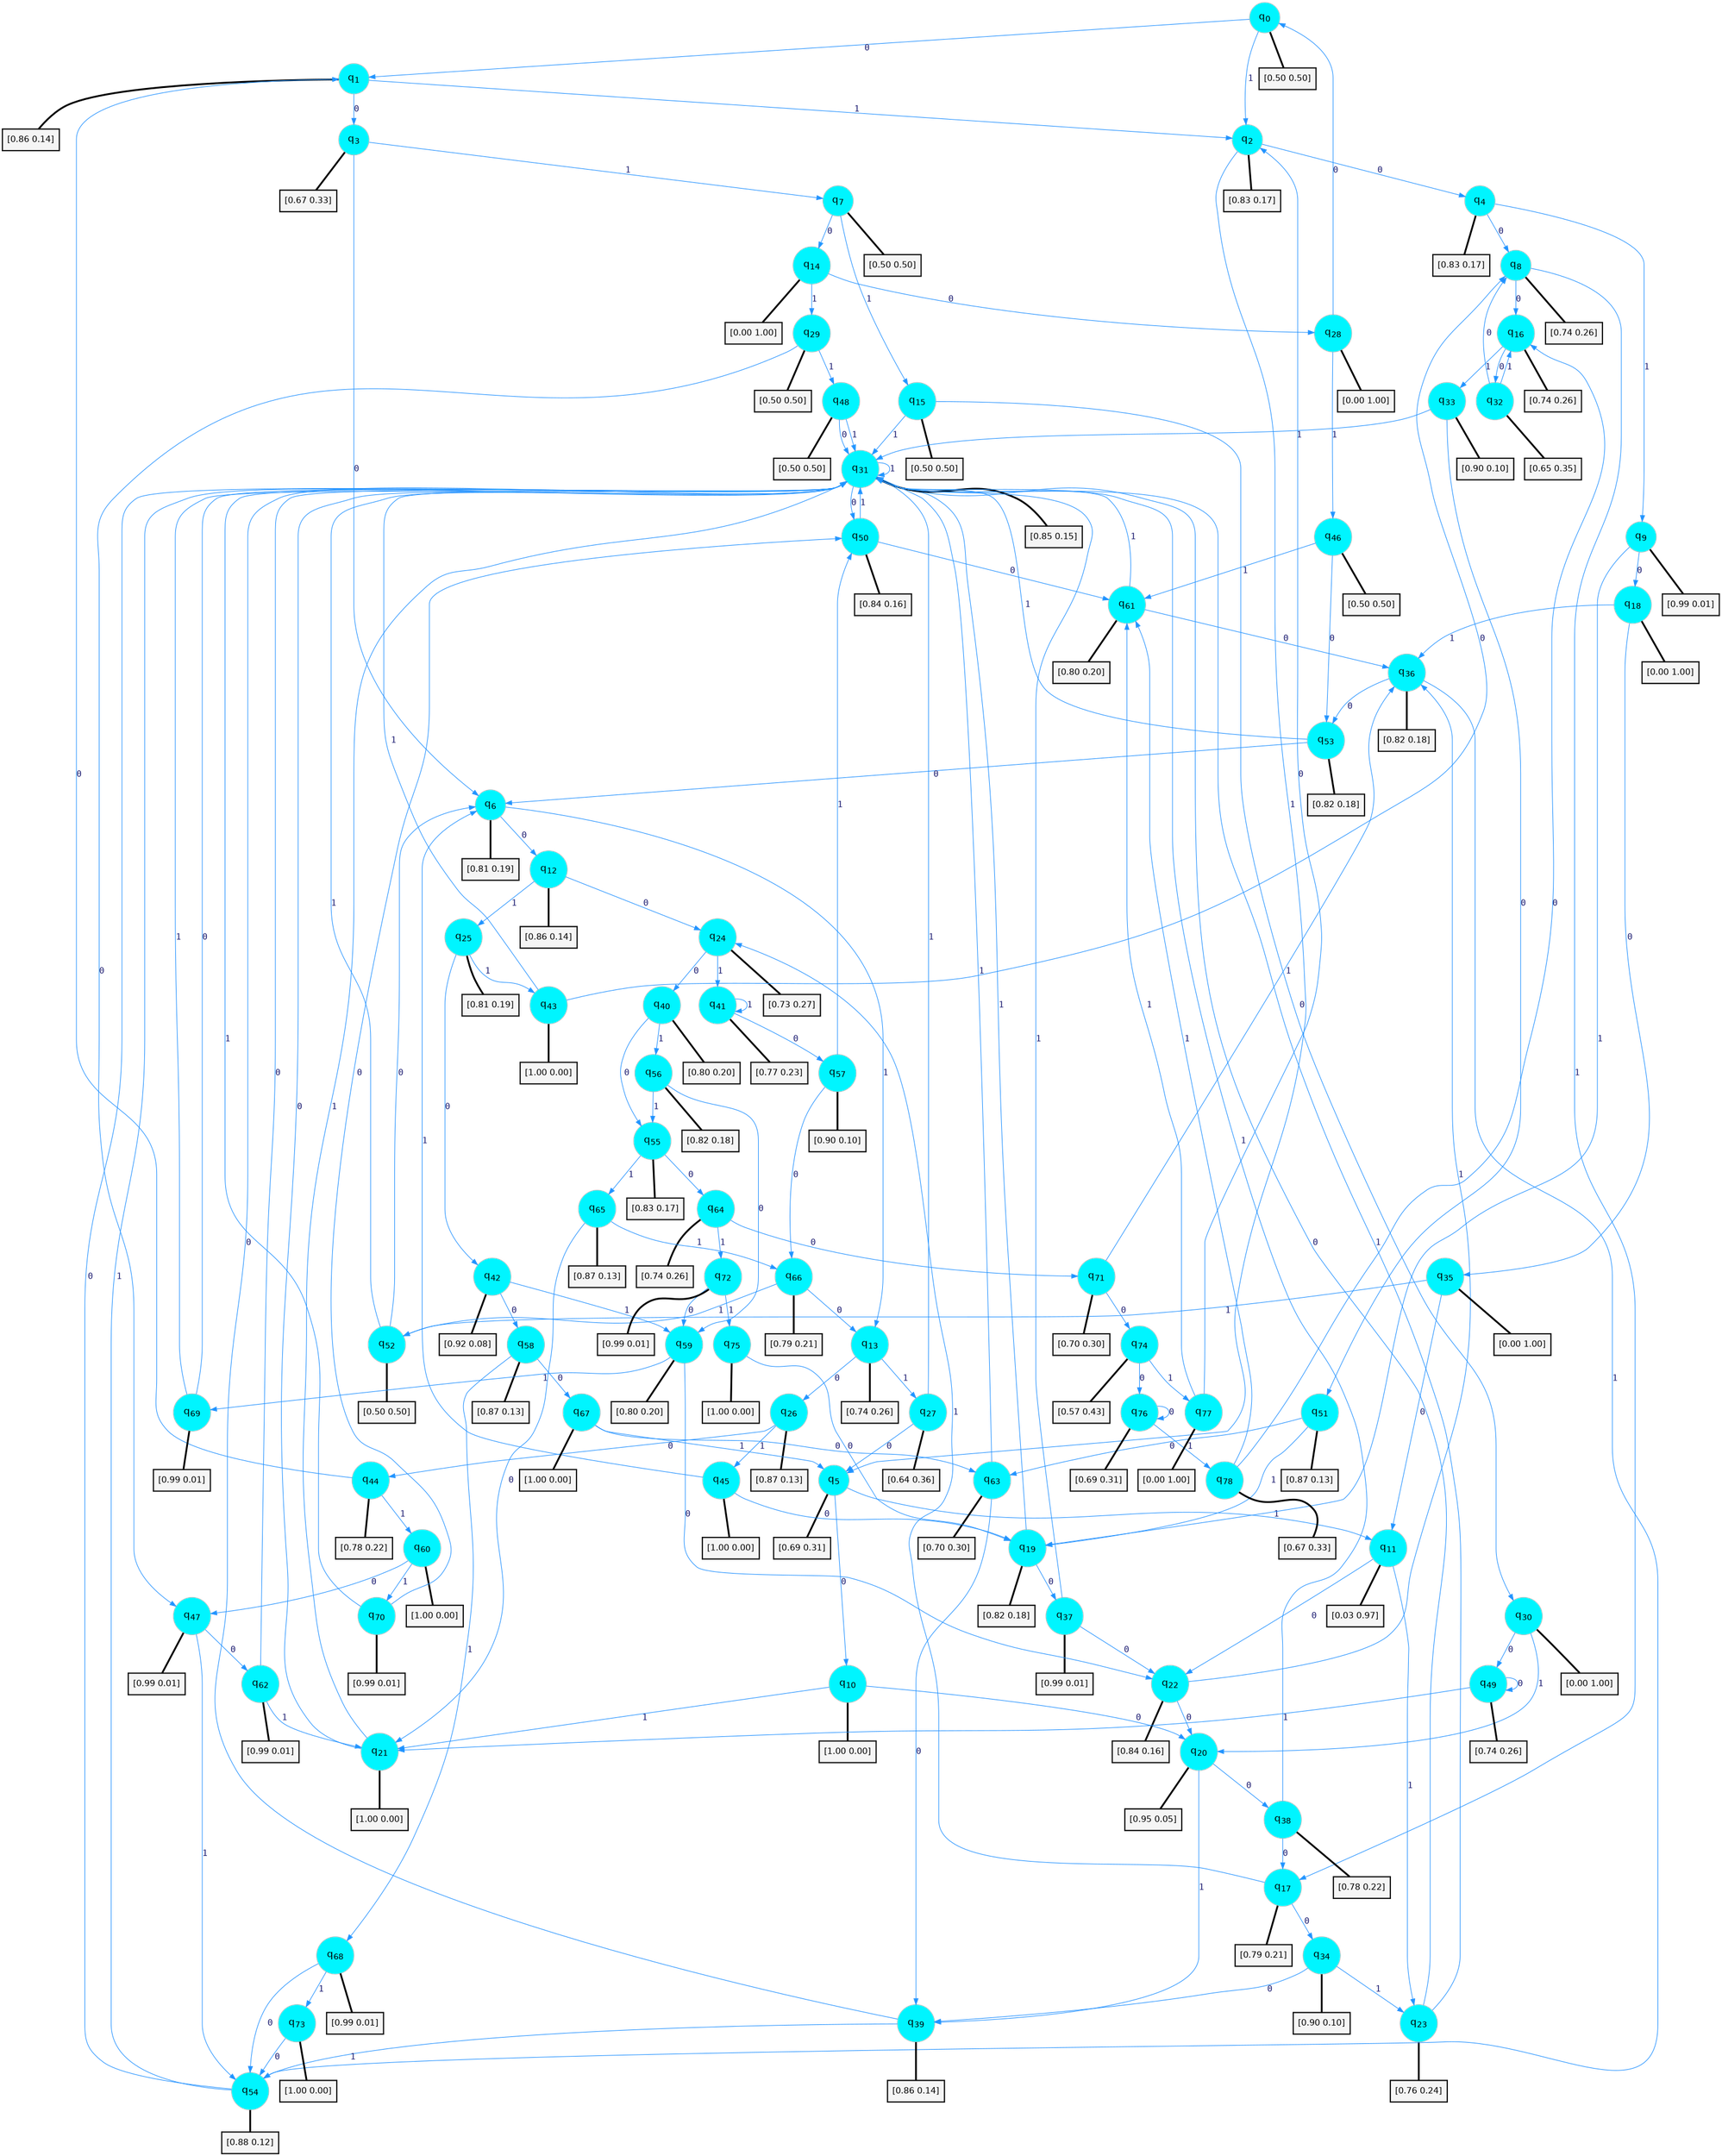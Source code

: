 digraph G {
graph [
bgcolor=transparent, dpi=300, rankdir=TD, size="40,25"];
node [
color=gray, fillcolor=turquoise1, fontcolor=black, fontname=Helvetica, fontsize=16, fontweight=bold, shape=circle, style=filled];
edge [
arrowsize=1, color=dodgerblue1, fontcolor=midnightblue, fontname=courier, fontweight=bold, penwidth=1, style=solid, weight=20];
0[label=<q<SUB>0</SUB>>];
1[label=<q<SUB>1</SUB>>];
2[label=<q<SUB>2</SUB>>];
3[label=<q<SUB>3</SUB>>];
4[label=<q<SUB>4</SUB>>];
5[label=<q<SUB>5</SUB>>];
6[label=<q<SUB>6</SUB>>];
7[label=<q<SUB>7</SUB>>];
8[label=<q<SUB>8</SUB>>];
9[label=<q<SUB>9</SUB>>];
10[label=<q<SUB>10</SUB>>];
11[label=<q<SUB>11</SUB>>];
12[label=<q<SUB>12</SUB>>];
13[label=<q<SUB>13</SUB>>];
14[label=<q<SUB>14</SUB>>];
15[label=<q<SUB>15</SUB>>];
16[label=<q<SUB>16</SUB>>];
17[label=<q<SUB>17</SUB>>];
18[label=<q<SUB>18</SUB>>];
19[label=<q<SUB>19</SUB>>];
20[label=<q<SUB>20</SUB>>];
21[label=<q<SUB>21</SUB>>];
22[label=<q<SUB>22</SUB>>];
23[label=<q<SUB>23</SUB>>];
24[label=<q<SUB>24</SUB>>];
25[label=<q<SUB>25</SUB>>];
26[label=<q<SUB>26</SUB>>];
27[label=<q<SUB>27</SUB>>];
28[label=<q<SUB>28</SUB>>];
29[label=<q<SUB>29</SUB>>];
30[label=<q<SUB>30</SUB>>];
31[label=<q<SUB>31</SUB>>];
32[label=<q<SUB>32</SUB>>];
33[label=<q<SUB>33</SUB>>];
34[label=<q<SUB>34</SUB>>];
35[label=<q<SUB>35</SUB>>];
36[label=<q<SUB>36</SUB>>];
37[label=<q<SUB>37</SUB>>];
38[label=<q<SUB>38</SUB>>];
39[label=<q<SUB>39</SUB>>];
40[label=<q<SUB>40</SUB>>];
41[label=<q<SUB>41</SUB>>];
42[label=<q<SUB>42</SUB>>];
43[label=<q<SUB>43</SUB>>];
44[label=<q<SUB>44</SUB>>];
45[label=<q<SUB>45</SUB>>];
46[label=<q<SUB>46</SUB>>];
47[label=<q<SUB>47</SUB>>];
48[label=<q<SUB>48</SUB>>];
49[label=<q<SUB>49</SUB>>];
50[label=<q<SUB>50</SUB>>];
51[label=<q<SUB>51</SUB>>];
52[label=<q<SUB>52</SUB>>];
53[label=<q<SUB>53</SUB>>];
54[label=<q<SUB>54</SUB>>];
55[label=<q<SUB>55</SUB>>];
56[label=<q<SUB>56</SUB>>];
57[label=<q<SUB>57</SUB>>];
58[label=<q<SUB>58</SUB>>];
59[label=<q<SUB>59</SUB>>];
60[label=<q<SUB>60</SUB>>];
61[label=<q<SUB>61</SUB>>];
62[label=<q<SUB>62</SUB>>];
63[label=<q<SUB>63</SUB>>];
64[label=<q<SUB>64</SUB>>];
65[label=<q<SUB>65</SUB>>];
66[label=<q<SUB>66</SUB>>];
67[label=<q<SUB>67</SUB>>];
68[label=<q<SUB>68</SUB>>];
69[label=<q<SUB>69</SUB>>];
70[label=<q<SUB>70</SUB>>];
71[label=<q<SUB>71</SUB>>];
72[label=<q<SUB>72</SUB>>];
73[label=<q<SUB>73</SUB>>];
74[label=<q<SUB>74</SUB>>];
75[label=<q<SUB>75</SUB>>];
76[label=<q<SUB>76</SUB>>];
77[label=<q<SUB>77</SUB>>];
78[label=<q<SUB>78</SUB>>];
79[label="[0.50 0.50]", shape=box,fontcolor=black, fontname=Helvetica, fontsize=14, penwidth=2, fillcolor=whitesmoke,color=black];
80[label="[0.86 0.14]", shape=box,fontcolor=black, fontname=Helvetica, fontsize=14, penwidth=2, fillcolor=whitesmoke,color=black];
81[label="[0.83 0.17]", shape=box,fontcolor=black, fontname=Helvetica, fontsize=14, penwidth=2, fillcolor=whitesmoke,color=black];
82[label="[0.67 0.33]", shape=box,fontcolor=black, fontname=Helvetica, fontsize=14, penwidth=2, fillcolor=whitesmoke,color=black];
83[label="[0.83 0.17]", shape=box,fontcolor=black, fontname=Helvetica, fontsize=14, penwidth=2, fillcolor=whitesmoke,color=black];
84[label="[0.69 0.31]", shape=box,fontcolor=black, fontname=Helvetica, fontsize=14, penwidth=2, fillcolor=whitesmoke,color=black];
85[label="[0.81 0.19]", shape=box,fontcolor=black, fontname=Helvetica, fontsize=14, penwidth=2, fillcolor=whitesmoke,color=black];
86[label="[0.50 0.50]", shape=box,fontcolor=black, fontname=Helvetica, fontsize=14, penwidth=2, fillcolor=whitesmoke,color=black];
87[label="[0.74 0.26]", shape=box,fontcolor=black, fontname=Helvetica, fontsize=14, penwidth=2, fillcolor=whitesmoke,color=black];
88[label="[0.99 0.01]", shape=box,fontcolor=black, fontname=Helvetica, fontsize=14, penwidth=2, fillcolor=whitesmoke,color=black];
89[label="[1.00 0.00]", shape=box,fontcolor=black, fontname=Helvetica, fontsize=14, penwidth=2, fillcolor=whitesmoke,color=black];
90[label="[0.03 0.97]", shape=box,fontcolor=black, fontname=Helvetica, fontsize=14, penwidth=2, fillcolor=whitesmoke,color=black];
91[label="[0.86 0.14]", shape=box,fontcolor=black, fontname=Helvetica, fontsize=14, penwidth=2, fillcolor=whitesmoke,color=black];
92[label="[0.74 0.26]", shape=box,fontcolor=black, fontname=Helvetica, fontsize=14, penwidth=2, fillcolor=whitesmoke,color=black];
93[label="[0.00 1.00]", shape=box,fontcolor=black, fontname=Helvetica, fontsize=14, penwidth=2, fillcolor=whitesmoke,color=black];
94[label="[0.50 0.50]", shape=box,fontcolor=black, fontname=Helvetica, fontsize=14, penwidth=2, fillcolor=whitesmoke,color=black];
95[label="[0.74 0.26]", shape=box,fontcolor=black, fontname=Helvetica, fontsize=14, penwidth=2, fillcolor=whitesmoke,color=black];
96[label="[0.79 0.21]", shape=box,fontcolor=black, fontname=Helvetica, fontsize=14, penwidth=2, fillcolor=whitesmoke,color=black];
97[label="[0.00 1.00]", shape=box,fontcolor=black, fontname=Helvetica, fontsize=14, penwidth=2, fillcolor=whitesmoke,color=black];
98[label="[0.82 0.18]", shape=box,fontcolor=black, fontname=Helvetica, fontsize=14, penwidth=2, fillcolor=whitesmoke,color=black];
99[label="[0.95 0.05]", shape=box,fontcolor=black, fontname=Helvetica, fontsize=14, penwidth=2, fillcolor=whitesmoke,color=black];
100[label="[1.00 0.00]", shape=box,fontcolor=black, fontname=Helvetica, fontsize=14, penwidth=2, fillcolor=whitesmoke,color=black];
101[label="[0.84 0.16]", shape=box,fontcolor=black, fontname=Helvetica, fontsize=14, penwidth=2, fillcolor=whitesmoke,color=black];
102[label="[0.76 0.24]", shape=box,fontcolor=black, fontname=Helvetica, fontsize=14, penwidth=2, fillcolor=whitesmoke,color=black];
103[label="[0.73 0.27]", shape=box,fontcolor=black, fontname=Helvetica, fontsize=14, penwidth=2, fillcolor=whitesmoke,color=black];
104[label="[0.81 0.19]", shape=box,fontcolor=black, fontname=Helvetica, fontsize=14, penwidth=2, fillcolor=whitesmoke,color=black];
105[label="[0.87 0.13]", shape=box,fontcolor=black, fontname=Helvetica, fontsize=14, penwidth=2, fillcolor=whitesmoke,color=black];
106[label="[0.64 0.36]", shape=box,fontcolor=black, fontname=Helvetica, fontsize=14, penwidth=2, fillcolor=whitesmoke,color=black];
107[label="[0.00 1.00]", shape=box,fontcolor=black, fontname=Helvetica, fontsize=14, penwidth=2, fillcolor=whitesmoke,color=black];
108[label="[0.50 0.50]", shape=box,fontcolor=black, fontname=Helvetica, fontsize=14, penwidth=2, fillcolor=whitesmoke,color=black];
109[label="[0.00 1.00]", shape=box,fontcolor=black, fontname=Helvetica, fontsize=14, penwidth=2, fillcolor=whitesmoke,color=black];
110[label="[0.85 0.15]", shape=box,fontcolor=black, fontname=Helvetica, fontsize=14, penwidth=2, fillcolor=whitesmoke,color=black];
111[label="[0.65 0.35]", shape=box,fontcolor=black, fontname=Helvetica, fontsize=14, penwidth=2, fillcolor=whitesmoke,color=black];
112[label="[0.90 0.10]", shape=box,fontcolor=black, fontname=Helvetica, fontsize=14, penwidth=2, fillcolor=whitesmoke,color=black];
113[label="[0.90 0.10]", shape=box,fontcolor=black, fontname=Helvetica, fontsize=14, penwidth=2, fillcolor=whitesmoke,color=black];
114[label="[0.00 1.00]", shape=box,fontcolor=black, fontname=Helvetica, fontsize=14, penwidth=2, fillcolor=whitesmoke,color=black];
115[label="[0.82 0.18]", shape=box,fontcolor=black, fontname=Helvetica, fontsize=14, penwidth=2, fillcolor=whitesmoke,color=black];
116[label="[0.99 0.01]", shape=box,fontcolor=black, fontname=Helvetica, fontsize=14, penwidth=2, fillcolor=whitesmoke,color=black];
117[label="[0.78 0.22]", shape=box,fontcolor=black, fontname=Helvetica, fontsize=14, penwidth=2, fillcolor=whitesmoke,color=black];
118[label="[0.86 0.14]", shape=box,fontcolor=black, fontname=Helvetica, fontsize=14, penwidth=2, fillcolor=whitesmoke,color=black];
119[label="[0.80 0.20]", shape=box,fontcolor=black, fontname=Helvetica, fontsize=14, penwidth=2, fillcolor=whitesmoke,color=black];
120[label="[0.77 0.23]", shape=box,fontcolor=black, fontname=Helvetica, fontsize=14, penwidth=2, fillcolor=whitesmoke,color=black];
121[label="[0.92 0.08]", shape=box,fontcolor=black, fontname=Helvetica, fontsize=14, penwidth=2, fillcolor=whitesmoke,color=black];
122[label="[1.00 0.00]", shape=box,fontcolor=black, fontname=Helvetica, fontsize=14, penwidth=2, fillcolor=whitesmoke,color=black];
123[label="[0.78 0.22]", shape=box,fontcolor=black, fontname=Helvetica, fontsize=14, penwidth=2, fillcolor=whitesmoke,color=black];
124[label="[1.00 0.00]", shape=box,fontcolor=black, fontname=Helvetica, fontsize=14, penwidth=2, fillcolor=whitesmoke,color=black];
125[label="[0.50 0.50]", shape=box,fontcolor=black, fontname=Helvetica, fontsize=14, penwidth=2, fillcolor=whitesmoke,color=black];
126[label="[0.99 0.01]", shape=box,fontcolor=black, fontname=Helvetica, fontsize=14, penwidth=2, fillcolor=whitesmoke,color=black];
127[label="[0.50 0.50]", shape=box,fontcolor=black, fontname=Helvetica, fontsize=14, penwidth=2, fillcolor=whitesmoke,color=black];
128[label="[0.74 0.26]", shape=box,fontcolor=black, fontname=Helvetica, fontsize=14, penwidth=2, fillcolor=whitesmoke,color=black];
129[label="[0.84 0.16]", shape=box,fontcolor=black, fontname=Helvetica, fontsize=14, penwidth=2, fillcolor=whitesmoke,color=black];
130[label="[0.87 0.13]", shape=box,fontcolor=black, fontname=Helvetica, fontsize=14, penwidth=2, fillcolor=whitesmoke,color=black];
131[label="[0.50 0.50]", shape=box,fontcolor=black, fontname=Helvetica, fontsize=14, penwidth=2, fillcolor=whitesmoke,color=black];
132[label="[0.82 0.18]", shape=box,fontcolor=black, fontname=Helvetica, fontsize=14, penwidth=2, fillcolor=whitesmoke,color=black];
133[label="[0.88 0.12]", shape=box,fontcolor=black, fontname=Helvetica, fontsize=14, penwidth=2, fillcolor=whitesmoke,color=black];
134[label="[0.83 0.17]", shape=box,fontcolor=black, fontname=Helvetica, fontsize=14, penwidth=2, fillcolor=whitesmoke,color=black];
135[label="[0.82 0.18]", shape=box,fontcolor=black, fontname=Helvetica, fontsize=14, penwidth=2, fillcolor=whitesmoke,color=black];
136[label="[0.90 0.10]", shape=box,fontcolor=black, fontname=Helvetica, fontsize=14, penwidth=2, fillcolor=whitesmoke,color=black];
137[label="[0.87 0.13]", shape=box,fontcolor=black, fontname=Helvetica, fontsize=14, penwidth=2, fillcolor=whitesmoke,color=black];
138[label="[0.80 0.20]", shape=box,fontcolor=black, fontname=Helvetica, fontsize=14, penwidth=2, fillcolor=whitesmoke,color=black];
139[label="[1.00 0.00]", shape=box,fontcolor=black, fontname=Helvetica, fontsize=14, penwidth=2, fillcolor=whitesmoke,color=black];
140[label="[0.80 0.20]", shape=box,fontcolor=black, fontname=Helvetica, fontsize=14, penwidth=2, fillcolor=whitesmoke,color=black];
141[label="[0.99 0.01]", shape=box,fontcolor=black, fontname=Helvetica, fontsize=14, penwidth=2, fillcolor=whitesmoke,color=black];
142[label="[0.70 0.30]", shape=box,fontcolor=black, fontname=Helvetica, fontsize=14, penwidth=2, fillcolor=whitesmoke,color=black];
143[label="[0.74 0.26]", shape=box,fontcolor=black, fontname=Helvetica, fontsize=14, penwidth=2, fillcolor=whitesmoke,color=black];
144[label="[0.87 0.13]", shape=box,fontcolor=black, fontname=Helvetica, fontsize=14, penwidth=2, fillcolor=whitesmoke,color=black];
145[label="[0.79 0.21]", shape=box,fontcolor=black, fontname=Helvetica, fontsize=14, penwidth=2, fillcolor=whitesmoke,color=black];
146[label="[1.00 0.00]", shape=box,fontcolor=black, fontname=Helvetica, fontsize=14, penwidth=2, fillcolor=whitesmoke,color=black];
147[label="[0.99 0.01]", shape=box,fontcolor=black, fontname=Helvetica, fontsize=14, penwidth=2, fillcolor=whitesmoke,color=black];
148[label="[0.99 0.01]", shape=box,fontcolor=black, fontname=Helvetica, fontsize=14, penwidth=2, fillcolor=whitesmoke,color=black];
149[label="[0.99 0.01]", shape=box,fontcolor=black, fontname=Helvetica, fontsize=14, penwidth=2, fillcolor=whitesmoke,color=black];
150[label="[0.70 0.30]", shape=box,fontcolor=black, fontname=Helvetica, fontsize=14, penwidth=2, fillcolor=whitesmoke,color=black];
151[label="[0.99 0.01]", shape=box,fontcolor=black, fontname=Helvetica, fontsize=14, penwidth=2, fillcolor=whitesmoke,color=black];
152[label="[1.00 0.00]", shape=box,fontcolor=black, fontname=Helvetica, fontsize=14, penwidth=2, fillcolor=whitesmoke,color=black];
153[label="[0.57 0.43]", shape=box,fontcolor=black, fontname=Helvetica, fontsize=14, penwidth=2, fillcolor=whitesmoke,color=black];
154[label="[1.00 0.00]", shape=box,fontcolor=black, fontname=Helvetica, fontsize=14, penwidth=2, fillcolor=whitesmoke,color=black];
155[label="[0.69 0.31]", shape=box,fontcolor=black, fontname=Helvetica, fontsize=14, penwidth=2, fillcolor=whitesmoke,color=black];
156[label="[0.00 1.00]", shape=box,fontcolor=black, fontname=Helvetica, fontsize=14, penwidth=2, fillcolor=whitesmoke,color=black];
157[label="[0.67 0.33]", shape=box,fontcolor=black, fontname=Helvetica, fontsize=14, penwidth=2, fillcolor=whitesmoke,color=black];
0->1 [label=0];
0->2 [label=1];
0->79 [arrowhead=none, penwidth=3,color=black];
1->3 [label=0];
1->2 [label=1];
1->80 [arrowhead=none, penwidth=3,color=black];
2->4 [label=0];
2->5 [label=1];
2->81 [arrowhead=none, penwidth=3,color=black];
3->6 [label=0];
3->7 [label=1];
3->82 [arrowhead=none, penwidth=3,color=black];
4->8 [label=0];
4->9 [label=1];
4->83 [arrowhead=none, penwidth=3,color=black];
5->10 [label=0];
5->11 [label=1];
5->84 [arrowhead=none, penwidth=3,color=black];
6->12 [label=0];
6->13 [label=1];
6->85 [arrowhead=none, penwidth=3,color=black];
7->14 [label=0];
7->15 [label=1];
7->86 [arrowhead=none, penwidth=3,color=black];
8->16 [label=0];
8->17 [label=1];
8->87 [arrowhead=none, penwidth=3,color=black];
9->18 [label=0];
9->19 [label=1];
9->88 [arrowhead=none, penwidth=3,color=black];
10->20 [label=0];
10->21 [label=1];
10->89 [arrowhead=none, penwidth=3,color=black];
11->22 [label=0];
11->23 [label=1];
11->90 [arrowhead=none, penwidth=3,color=black];
12->24 [label=0];
12->25 [label=1];
12->91 [arrowhead=none, penwidth=3,color=black];
13->26 [label=0];
13->27 [label=1];
13->92 [arrowhead=none, penwidth=3,color=black];
14->28 [label=0];
14->29 [label=1];
14->93 [arrowhead=none, penwidth=3,color=black];
15->30 [label=0];
15->31 [label=1];
15->94 [arrowhead=none, penwidth=3,color=black];
16->32 [label=0];
16->33 [label=1];
16->95 [arrowhead=none, penwidth=3,color=black];
17->34 [label=0];
17->24 [label=1];
17->96 [arrowhead=none, penwidth=3,color=black];
18->35 [label=0];
18->36 [label=1];
18->97 [arrowhead=none, penwidth=3,color=black];
19->37 [label=0];
19->31 [label=1];
19->98 [arrowhead=none, penwidth=3,color=black];
20->38 [label=0];
20->39 [label=1];
20->99 [arrowhead=none, penwidth=3,color=black];
21->31 [label=0];
21->31 [label=1];
21->100 [arrowhead=none, penwidth=3,color=black];
22->20 [label=0];
22->36 [label=1];
22->101 [arrowhead=none, penwidth=3,color=black];
23->31 [label=0];
23->31 [label=1];
23->102 [arrowhead=none, penwidth=3,color=black];
24->40 [label=0];
24->41 [label=1];
24->103 [arrowhead=none, penwidth=3,color=black];
25->42 [label=0];
25->43 [label=1];
25->104 [arrowhead=none, penwidth=3,color=black];
26->44 [label=0];
26->45 [label=1];
26->105 [arrowhead=none, penwidth=3,color=black];
27->5 [label=0];
27->31 [label=1];
27->106 [arrowhead=none, penwidth=3,color=black];
28->0 [label=0];
28->46 [label=1];
28->107 [arrowhead=none, penwidth=3,color=black];
29->47 [label=0];
29->48 [label=1];
29->108 [arrowhead=none, penwidth=3,color=black];
30->49 [label=0];
30->20 [label=1];
30->109 [arrowhead=none, penwidth=3,color=black];
31->50 [label=0];
31->31 [label=1];
31->110 [arrowhead=none, penwidth=3,color=black];
32->8 [label=0];
32->16 [label=1];
32->111 [arrowhead=none, penwidth=3,color=black];
33->51 [label=0];
33->31 [label=1];
33->112 [arrowhead=none, penwidth=3,color=black];
34->39 [label=0];
34->23 [label=1];
34->113 [arrowhead=none, penwidth=3,color=black];
35->11 [label=0];
35->52 [label=1];
35->114 [arrowhead=none, penwidth=3,color=black];
36->53 [label=0];
36->54 [label=1];
36->115 [arrowhead=none, penwidth=3,color=black];
37->22 [label=0];
37->31 [label=1];
37->116 [arrowhead=none, penwidth=3,color=black];
38->17 [label=0];
38->31 [label=1];
38->117 [arrowhead=none, penwidth=3,color=black];
39->31 [label=0];
39->54 [label=1];
39->118 [arrowhead=none, penwidth=3,color=black];
40->55 [label=0];
40->56 [label=1];
40->119 [arrowhead=none, penwidth=3,color=black];
41->57 [label=0];
41->41 [label=1];
41->120 [arrowhead=none, penwidth=3,color=black];
42->58 [label=0];
42->59 [label=1];
42->121 [arrowhead=none, penwidth=3,color=black];
43->8 [label=0];
43->31 [label=1];
43->122 [arrowhead=none, penwidth=3,color=black];
44->1 [label=0];
44->60 [label=1];
44->123 [arrowhead=none, penwidth=3,color=black];
45->19 [label=0];
45->6 [label=1];
45->124 [arrowhead=none, penwidth=3,color=black];
46->53 [label=0];
46->61 [label=1];
46->125 [arrowhead=none, penwidth=3,color=black];
47->62 [label=0];
47->54 [label=1];
47->126 [arrowhead=none, penwidth=3,color=black];
48->31 [label=0];
48->31 [label=1];
48->127 [arrowhead=none, penwidth=3,color=black];
49->49 [label=0];
49->21 [label=1];
49->128 [arrowhead=none, penwidth=3,color=black];
50->61 [label=0];
50->31 [label=1];
50->129 [arrowhead=none, penwidth=3,color=black];
51->63 [label=0];
51->19 [label=1];
51->130 [arrowhead=none, penwidth=3,color=black];
52->6 [label=0];
52->31 [label=1];
52->131 [arrowhead=none, penwidth=3,color=black];
53->6 [label=0];
53->31 [label=1];
53->132 [arrowhead=none, penwidth=3,color=black];
54->31 [label=0];
54->31 [label=1];
54->133 [arrowhead=none, penwidth=3,color=black];
55->64 [label=0];
55->65 [label=1];
55->134 [arrowhead=none, penwidth=3,color=black];
56->59 [label=0];
56->55 [label=1];
56->135 [arrowhead=none, penwidth=3,color=black];
57->66 [label=0];
57->50 [label=1];
57->136 [arrowhead=none, penwidth=3,color=black];
58->67 [label=0];
58->68 [label=1];
58->137 [arrowhead=none, penwidth=3,color=black];
59->22 [label=0];
59->69 [label=1];
59->138 [arrowhead=none, penwidth=3,color=black];
60->47 [label=0];
60->70 [label=1];
60->139 [arrowhead=none, penwidth=3,color=black];
61->36 [label=0];
61->31 [label=1];
61->140 [arrowhead=none, penwidth=3,color=black];
62->31 [label=0];
62->21 [label=1];
62->141 [arrowhead=none, penwidth=3,color=black];
63->39 [label=0];
63->31 [label=1];
63->142 [arrowhead=none, penwidth=3,color=black];
64->71 [label=0];
64->72 [label=1];
64->143 [arrowhead=none, penwidth=3,color=black];
65->21 [label=0];
65->66 [label=1];
65->144 [arrowhead=none, penwidth=3,color=black];
66->13 [label=0];
66->52 [label=1];
66->145 [arrowhead=none, penwidth=3,color=black];
67->63 [label=0];
67->5 [label=1];
67->146 [arrowhead=none, penwidth=3,color=black];
68->54 [label=0];
68->73 [label=1];
68->147 [arrowhead=none, penwidth=3,color=black];
69->31 [label=0];
69->31 [label=1];
69->148 [arrowhead=none, penwidth=3,color=black];
70->50 [label=0];
70->31 [label=1];
70->149 [arrowhead=none, penwidth=3,color=black];
71->74 [label=0];
71->36 [label=1];
71->150 [arrowhead=none, penwidth=3,color=black];
72->59 [label=0];
72->75 [label=1];
72->151 [arrowhead=none, penwidth=3,color=black];
73->54 [label=0];
73->152 [arrowhead=none, penwidth=3,color=black];
74->76 [label=0];
74->77 [label=1];
74->153 [arrowhead=none, penwidth=3,color=black];
75->19 [label=0];
75->154 [arrowhead=none, penwidth=3,color=black];
76->76 [label=0];
76->78 [label=1];
76->155 [arrowhead=none, penwidth=3,color=black];
77->2 [label=0];
77->61 [label=1];
77->156 [arrowhead=none, penwidth=3,color=black];
78->16 [label=0];
78->61 [label=1];
78->157 [arrowhead=none, penwidth=3,color=black];
}
